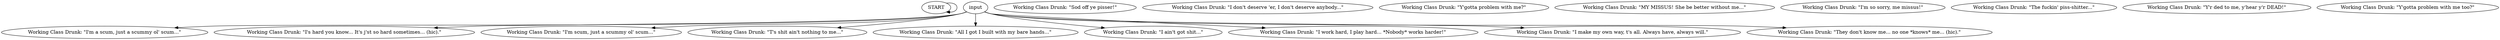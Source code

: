 # PLAZA / WORKING CLASS DRUNK barks
# Barks from a working class man with a drinking problem. Triggers an authority orb if you've met the working class woman.
# ==================================================
digraph G {
	  0 [label="START"];
	  1 [label="input"];
	  2 [label="Working Class Drunk: \"Sod off ye pisser!\""];
	  3 [label="Working Class Drunk: \"I'm a scum, just a scummy ol' scum...\""];
	  4 [label="Working Class Drunk: \"I don't deserve 'er, I don't deserve anybody...\""];
	  5 [label="Working Class Drunk: \"I's hard you know... It's j'st so hard sometimes... (hic).\""];
	  6 [label="Working Class Drunk: \"I'm scum, just a scummy ol' scum...\""];
	  7 [label="Working Class Drunk: \"Y'gotta problem with me?\""];
	  8 [label="Working Class Drunk: \"MY MISSUS! She be better without me...\""];
	  9 [label="Working Class Drunk: \"I'm so sorry, me missus!\""];
	  10 [label="Working Class Drunk: \"The fuckin' piss-shitter...\""];
	  11 [label="Working Class Drunk: \"Y'r ded to me, y'hear y'r DEAD!\""];
	  12 [label="Working Class Drunk: \"T's shit ain't nothing to me...\""];
	  13 [label="Working Class Drunk: \"All I got I built with my bare hands...\""];
	  14 [label="Working Class Drunk: \"I ain't got shit...\""];
	  15 [label="Working Class Drunk: \"I work hard, I play hard... *Nobody* works harder!\""];
	  16 [label="Working Class Drunk: \"Y'gotta problem with me too?\""];
	  17 [label="Working Class Drunk: \"I make my own way, t's all. Always have, always will.\""];
	  18 [label="Working Class Drunk: \"They don't know me... no one *knows* me... (hic).\""];
	  0 -> 0
	  1 -> 3
	  1 -> 5
	  1 -> 6
	  1 -> 12
	  1 -> 13
	  1 -> 14
	  1 -> 15
	  1 -> 17
	  1 -> 18
}

